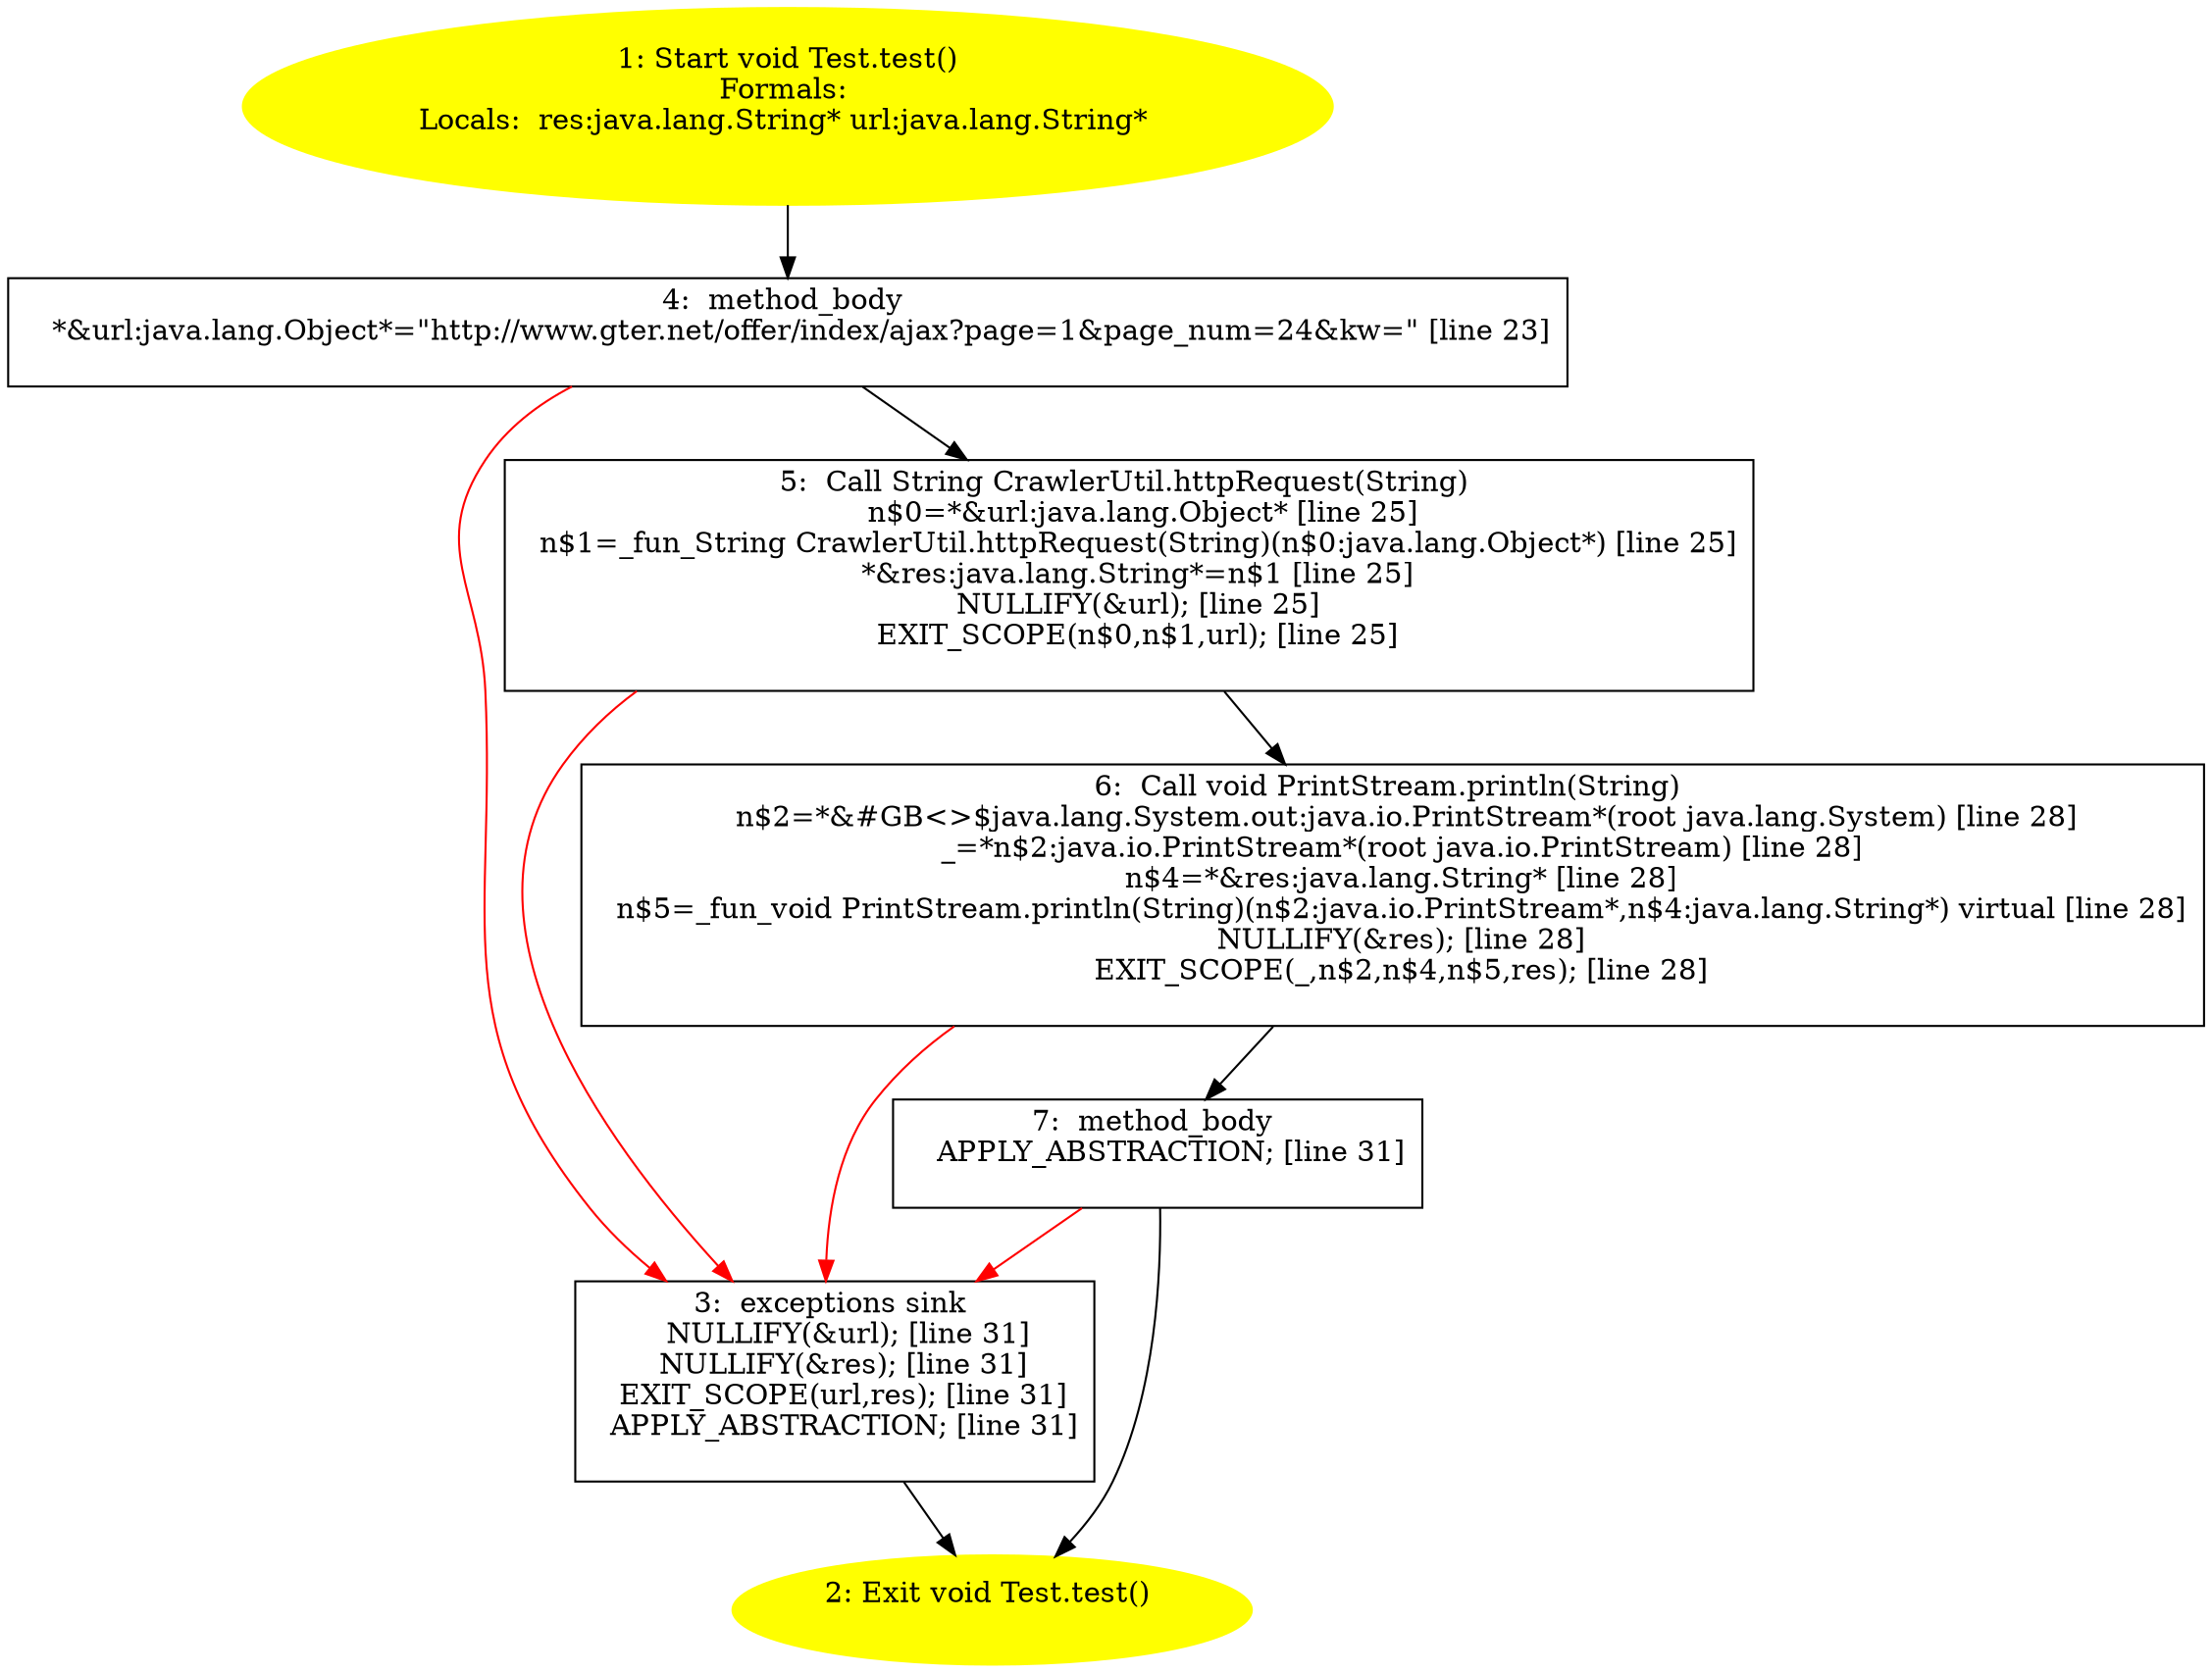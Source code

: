 /* @generated */
digraph cfg {
"com.dulishuo.jituo.Test.test():void.d7ba9ff51137f1219a212a43744ff2ee_1" [label="1: Start void Test.test()\nFormals: \nLocals:  res:java.lang.String* url:java.lang.String* \n  " color=yellow style=filled]
	

	 "com.dulishuo.jituo.Test.test():void.d7ba9ff51137f1219a212a43744ff2ee_1" -> "com.dulishuo.jituo.Test.test():void.d7ba9ff51137f1219a212a43744ff2ee_4" ;
"com.dulishuo.jituo.Test.test():void.d7ba9ff51137f1219a212a43744ff2ee_2" [label="2: Exit void Test.test() \n  " color=yellow style=filled]
	

"com.dulishuo.jituo.Test.test():void.d7ba9ff51137f1219a212a43744ff2ee_3" [label="3:  exceptions sink \n   NULLIFY(&url); [line 31]\n  NULLIFY(&res); [line 31]\n  EXIT_SCOPE(url,res); [line 31]\n  APPLY_ABSTRACTION; [line 31]\n " shape="box"]
	

	 "com.dulishuo.jituo.Test.test():void.d7ba9ff51137f1219a212a43744ff2ee_3" -> "com.dulishuo.jituo.Test.test():void.d7ba9ff51137f1219a212a43744ff2ee_2" ;
"com.dulishuo.jituo.Test.test():void.d7ba9ff51137f1219a212a43744ff2ee_4" [label="4:  method_body \n   *&url:java.lang.Object*=\"http://www.gter.net/offer/index/ajax?page=1&page_num=24&kw=\" [line 23]\n " shape="box"]
	

	 "com.dulishuo.jituo.Test.test():void.d7ba9ff51137f1219a212a43744ff2ee_4" -> "com.dulishuo.jituo.Test.test():void.d7ba9ff51137f1219a212a43744ff2ee_5" ;
	 "com.dulishuo.jituo.Test.test():void.d7ba9ff51137f1219a212a43744ff2ee_4" -> "com.dulishuo.jituo.Test.test():void.d7ba9ff51137f1219a212a43744ff2ee_3" [color="red" ];
"com.dulishuo.jituo.Test.test():void.d7ba9ff51137f1219a212a43744ff2ee_5" [label="5:  Call String CrawlerUtil.httpRequest(String) \n   n$0=*&url:java.lang.Object* [line 25]\n  n$1=_fun_String CrawlerUtil.httpRequest(String)(n$0:java.lang.Object*) [line 25]\n  *&res:java.lang.String*=n$1 [line 25]\n  NULLIFY(&url); [line 25]\n  EXIT_SCOPE(n$0,n$1,url); [line 25]\n " shape="box"]
	

	 "com.dulishuo.jituo.Test.test():void.d7ba9ff51137f1219a212a43744ff2ee_5" -> "com.dulishuo.jituo.Test.test():void.d7ba9ff51137f1219a212a43744ff2ee_6" ;
	 "com.dulishuo.jituo.Test.test():void.d7ba9ff51137f1219a212a43744ff2ee_5" -> "com.dulishuo.jituo.Test.test():void.d7ba9ff51137f1219a212a43744ff2ee_3" [color="red" ];
"com.dulishuo.jituo.Test.test():void.d7ba9ff51137f1219a212a43744ff2ee_6" [label="6:  Call void PrintStream.println(String) \n   n$2=*&#GB<>$java.lang.System.out:java.io.PrintStream*(root java.lang.System) [line 28]\n  _=*n$2:java.io.PrintStream*(root java.io.PrintStream) [line 28]\n  n$4=*&res:java.lang.String* [line 28]\n  n$5=_fun_void PrintStream.println(String)(n$2:java.io.PrintStream*,n$4:java.lang.String*) virtual [line 28]\n  NULLIFY(&res); [line 28]\n  EXIT_SCOPE(_,n$2,n$4,n$5,res); [line 28]\n " shape="box"]
	

	 "com.dulishuo.jituo.Test.test():void.d7ba9ff51137f1219a212a43744ff2ee_6" -> "com.dulishuo.jituo.Test.test():void.d7ba9ff51137f1219a212a43744ff2ee_7" ;
	 "com.dulishuo.jituo.Test.test():void.d7ba9ff51137f1219a212a43744ff2ee_6" -> "com.dulishuo.jituo.Test.test():void.d7ba9ff51137f1219a212a43744ff2ee_3" [color="red" ];
"com.dulishuo.jituo.Test.test():void.d7ba9ff51137f1219a212a43744ff2ee_7" [label="7:  method_body \n   APPLY_ABSTRACTION; [line 31]\n " shape="box"]
	

	 "com.dulishuo.jituo.Test.test():void.d7ba9ff51137f1219a212a43744ff2ee_7" -> "com.dulishuo.jituo.Test.test():void.d7ba9ff51137f1219a212a43744ff2ee_2" ;
	 "com.dulishuo.jituo.Test.test():void.d7ba9ff51137f1219a212a43744ff2ee_7" -> "com.dulishuo.jituo.Test.test():void.d7ba9ff51137f1219a212a43744ff2ee_3" [color="red" ];
}
